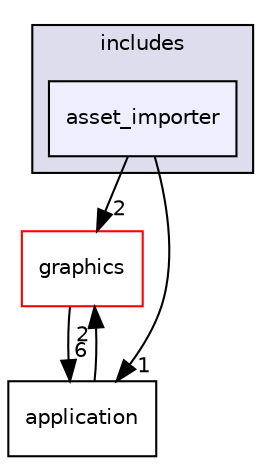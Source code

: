 digraph "engine/includes/asset_importer" {
  compound=true
  node [ fontsize="10", fontname="Helvetica"];
  edge [ labelfontsize="10", labelfontname="Helvetica"];
  subgraph clusterdir_7c91cb7efbd4b233c15c95afa0cbc85c {
    graph [ bgcolor="#ddddee", pencolor="black", label="includes" fontname="Helvetica", fontsize="10", URL="dir_7c91cb7efbd4b233c15c95afa0cbc85c.html"]
  dir_66e045a351cbded37e94bc313f1b2861 [shape=box, label="asset_importer", style="filled", fillcolor="#eeeeff", pencolor="black", URL="dir_66e045a351cbded37e94bc313f1b2861.html"];
  }
  dir_2b56745026db6f0383665739727baae4 [shape=box label="graphics" fillcolor="white" style="filled" color="red" URL="dir_2b56745026db6f0383665739727baae4.html"];
  dir_b451216c30a5bf98fa1122c19e7ecd23 [shape=box label="application" URL="dir_b451216c30a5bf98fa1122c19e7ecd23.html"];
  dir_2b56745026db6f0383665739727baae4->dir_b451216c30a5bf98fa1122c19e7ecd23 [headlabel="6", labeldistance=1.5 headhref="dir_000004_000002.html"];
  dir_66e045a351cbded37e94bc313f1b2861->dir_2b56745026db6f0383665739727baae4 [headlabel="2", labeldistance=1.5 headhref="dir_000003_000004.html"];
  dir_66e045a351cbded37e94bc313f1b2861->dir_b451216c30a5bf98fa1122c19e7ecd23 [headlabel="1", labeldistance=1.5 headhref="dir_000003_000002.html"];
  dir_b451216c30a5bf98fa1122c19e7ecd23->dir_2b56745026db6f0383665739727baae4 [headlabel="2", labeldistance=1.5 headhref="dir_000002_000004.html"];
}

